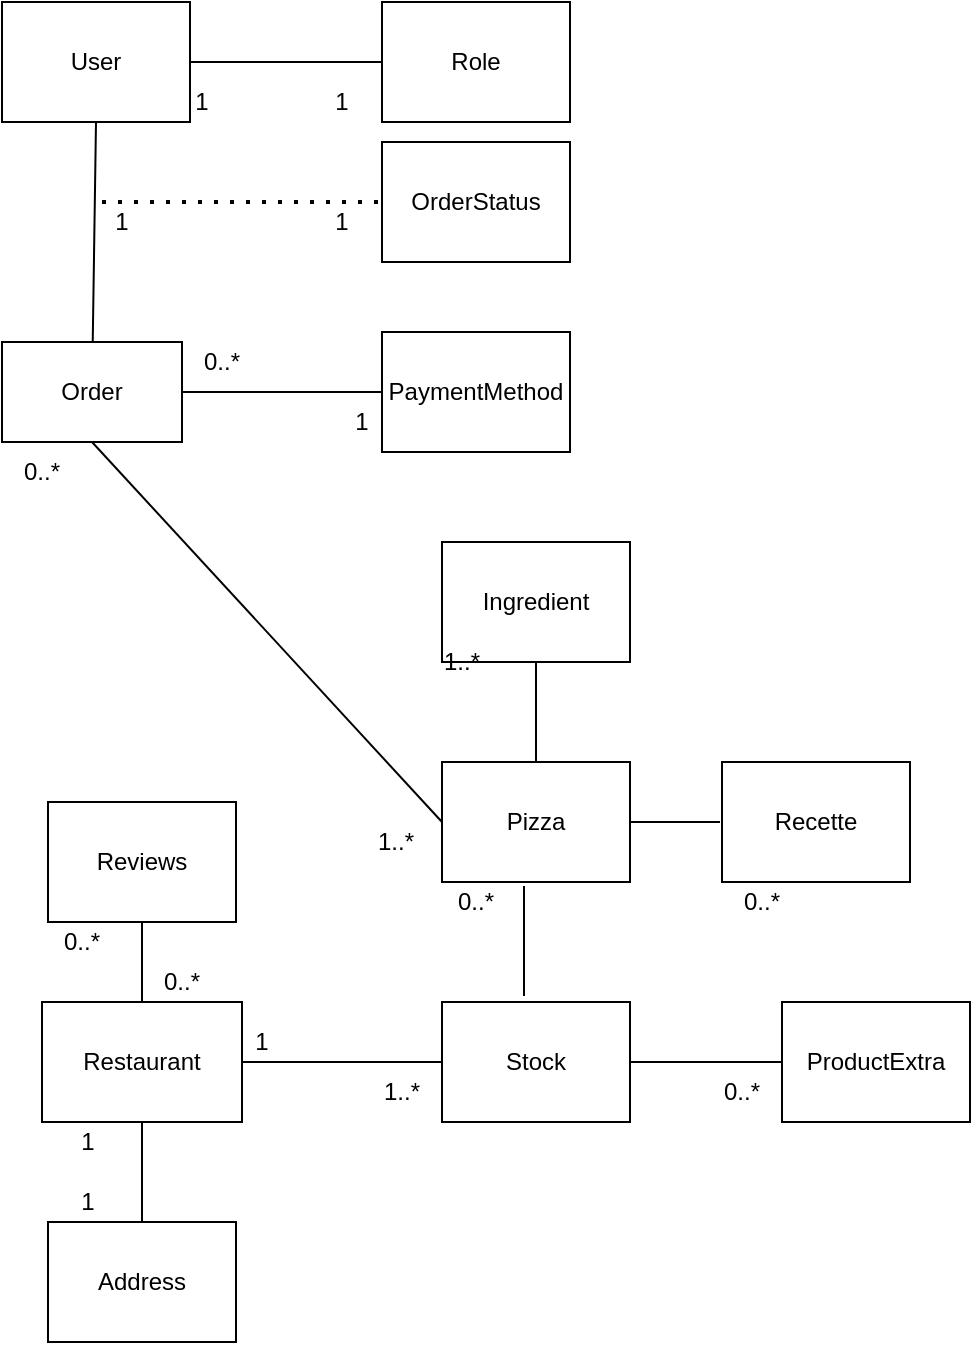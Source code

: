 <mxfile version="13.7.9" type="device"><diagram id="C5RBs43oDa-KdzZeNtuy" name="Page-1"><mxGraphModel dx="739" dy="616" grid="1" gridSize="10" guides="1" tooltips="1" connect="1" arrows="1" fold="1" page="1" pageScale="1" pageWidth="827" pageHeight="1169" math="0" shadow="0"><root><mxCell id="WIyWlLk6GJQsqaUBKTNV-0"/><mxCell id="WIyWlLk6GJQsqaUBKTNV-1" parent="WIyWlLk6GJQsqaUBKTNV-0"/><mxCell id="MqJ2paSYURDr6kIqOZ7u-1" value="Pizza" style="rounded=0;whiteSpace=wrap;html=1;" vertex="1" parent="WIyWlLk6GJQsqaUBKTNV-1"><mxGeometry x="360" y="430" width="94" height="60" as="geometry"/></mxCell><mxCell id="MqJ2paSYURDr6kIqOZ7u-2" value="Address" style="rounded=0;whiteSpace=wrap;html=1;" vertex="1" parent="WIyWlLk6GJQsqaUBKTNV-1"><mxGeometry x="163" y="660" width="94" height="60" as="geometry"/></mxCell><mxCell id="MqJ2paSYURDr6kIqOZ7u-3" value="Restaurant&lt;br&gt;" style="rounded=0;whiteSpace=wrap;html=1;" vertex="1" parent="WIyWlLk6GJQsqaUBKTNV-1"><mxGeometry x="160" y="550" width="100" height="60" as="geometry"/></mxCell><mxCell id="MqJ2paSYURDr6kIqOZ7u-4" value="ProductExtra" style="rounded=0;whiteSpace=wrap;html=1;" vertex="1" parent="WIyWlLk6GJQsqaUBKTNV-1"><mxGeometry x="530" y="550" width="94" height="60" as="geometry"/></mxCell><mxCell id="MqJ2paSYURDr6kIqOZ7u-5" value="Order" style="rounded=0;whiteSpace=wrap;html=1;" vertex="1" parent="WIyWlLk6GJQsqaUBKTNV-1"><mxGeometry x="140" y="220" width="90" height="50" as="geometry"/></mxCell><mxCell id="MqJ2paSYURDr6kIqOZ7u-6" value="OrderStatus" style="rounded=0;whiteSpace=wrap;html=1;" vertex="1" parent="WIyWlLk6GJQsqaUBKTNV-1"><mxGeometry x="330" y="120" width="94" height="60" as="geometry"/></mxCell><mxCell id="MqJ2paSYURDr6kIqOZ7u-7" value="Role" style="rounded=0;whiteSpace=wrap;html=1;" vertex="1" parent="WIyWlLk6GJQsqaUBKTNV-1"><mxGeometry x="330" y="50" width="94" height="60" as="geometry"/></mxCell><mxCell id="MqJ2paSYURDr6kIqOZ7u-8" value="Ingredient" style="rounded=0;whiteSpace=wrap;html=1;" vertex="1" parent="WIyWlLk6GJQsqaUBKTNV-1"><mxGeometry x="360" y="320" width="94" height="60" as="geometry"/></mxCell><mxCell id="MqJ2paSYURDr6kIqOZ7u-15" style="edgeStyle=orthogonalEdgeStyle;rounded=0;orthogonalLoop=1;jettySize=auto;html=1;exitX=1;exitY=0.5;exitDx=0;exitDy=0;entryX=0;entryY=0.5;entryDx=0;entryDy=0;endArrow=none;endFill=0;" edge="1" parent="WIyWlLk6GJQsqaUBKTNV-1" source="MqJ2paSYURDr6kIqOZ7u-9" target="MqJ2paSYURDr6kIqOZ7u-7"><mxGeometry relative="1" as="geometry"/></mxCell><mxCell id="MqJ2paSYURDr6kIqOZ7u-9" value="User" style="rounded=0;whiteSpace=wrap;html=1;" vertex="1" parent="WIyWlLk6GJQsqaUBKTNV-1"><mxGeometry x="140" y="50" width="94" height="60" as="geometry"/></mxCell><mxCell id="MqJ2paSYURDr6kIqOZ7u-10" value="PaymentMethod" style="rounded=0;whiteSpace=wrap;html=1;" vertex="1" parent="WIyWlLk6GJQsqaUBKTNV-1"><mxGeometry x="330" y="215" width="94" height="60" as="geometry"/></mxCell><mxCell id="MqJ2paSYURDr6kIqOZ7u-11" value="Reviews" style="rounded=0;whiteSpace=wrap;html=1;" vertex="1" parent="WIyWlLk6GJQsqaUBKTNV-1"><mxGeometry x="163" y="450" width="94" height="60" as="geometry"/></mxCell><mxCell id="MqJ2paSYURDr6kIqOZ7u-12" value="Recette" style="rounded=0;whiteSpace=wrap;html=1;" vertex="1" parent="WIyWlLk6GJQsqaUBKTNV-1"><mxGeometry x="500" y="430" width="94" height="60" as="geometry"/></mxCell><mxCell id="MqJ2paSYURDr6kIqOZ7u-13" value="Stock" style="rounded=0;whiteSpace=wrap;html=1;" vertex="1" parent="WIyWlLk6GJQsqaUBKTNV-1"><mxGeometry x="360" y="550" width="94" height="60" as="geometry"/></mxCell><mxCell id="MqJ2paSYURDr6kIqOZ7u-18" value="" style="endArrow=none;html=1;strokeColor=#000000;exitX=1;exitY=0.5;exitDx=0;exitDy=0;entryX=0;entryY=0.5;entryDx=0;entryDy=0;" edge="1" parent="WIyWlLk6GJQsqaUBKTNV-1" source="MqJ2paSYURDr6kIqOZ7u-3" target="MqJ2paSYURDr6kIqOZ7u-13"><mxGeometry width="50" height="50" relative="1" as="geometry"><mxPoint x="340" y="450" as="sourcePoint"/><mxPoint x="390" y="400" as="targetPoint"/></mxGeometry></mxCell><mxCell id="MqJ2paSYURDr6kIqOZ7u-20" value="" style="endArrow=none;html=1;strokeColor=#000000;exitX=0.5;exitY=1;exitDx=0;exitDy=0;" edge="1" parent="WIyWlLk6GJQsqaUBKTNV-1" source="MqJ2paSYURDr6kIqOZ7u-3" target="MqJ2paSYURDr6kIqOZ7u-2"><mxGeometry width="50" height="50" relative="1" as="geometry"><mxPoint x="340" y="450" as="sourcePoint"/><mxPoint x="390" y="400" as="targetPoint"/></mxGeometry></mxCell><mxCell id="MqJ2paSYURDr6kIqOZ7u-21" value="" style="endArrow=none;html=1;strokeColor=#000000;exitX=0.5;exitY=0;exitDx=0;exitDy=0;entryX=0.5;entryY=1;entryDx=0;entryDy=0;" edge="1" parent="WIyWlLk6GJQsqaUBKTNV-1" source="MqJ2paSYURDr6kIqOZ7u-3" target="MqJ2paSYURDr6kIqOZ7u-11"><mxGeometry width="50" height="50" relative="1" as="geometry"><mxPoint x="260" y="540" as="sourcePoint"/><mxPoint x="310" y="490" as="targetPoint"/></mxGeometry></mxCell><mxCell id="MqJ2paSYURDr6kIqOZ7u-22" value="" style="endArrow=none;html=1;strokeColor=#000000;entryX=0.5;entryY=1;entryDx=0;entryDy=0;" edge="1" parent="WIyWlLk6GJQsqaUBKTNV-1" source="MqJ2paSYURDr6kIqOZ7u-5" target="MqJ2paSYURDr6kIqOZ7u-9"><mxGeometry width="50" height="50" relative="1" as="geometry"><mxPoint x="370" y="290" as="sourcePoint"/><mxPoint x="420" y="240" as="targetPoint"/></mxGeometry></mxCell><mxCell id="MqJ2paSYURDr6kIqOZ7u-24" value="" style="endArrow=none;dashed=1;html=1;dashPattern=1 3;strokeWidth=2;entryX=0;entryY=0.5;entryDx=0;entryDy=0;" edge="1" parent="WIyWlLk6GJQsqaUBKTNV-1" target="MqJ2paSYURDr6kIqOZ7u-6"><mxGeometry width="50" height="50" relative="1" as="geometry"><mxPoint x="190" y="150" as="sourcePoint"/><mxPoint x="420" y="240" as="targetPoint"/></mxGeometry></mxCell><mxCell id="MqJ2paSYURDr6kIqOZ7u-25" value="" style="endArrow=none;html=1;strokeColor=#000000;exitX=1;exitY=0.5;exitDx=0;exitDy=0;entryX=0;entryY=0.5;entryDx=0;entryDy=0;" edge="1" parent="WIyWlLk6GJQsqaUBKTNV-1" source="MqJ2paSYURDr6kIqOZ7u-5" target="MqJ2paSYURDr6kIqOZ7u-10"><mxGeometry width="50" height="50" relative="1" as="geometry"><mxPoint x="370" y="290" as="sourcePoint"/><mxPoint x="420" y="240" as="targetPoint"/></mxGeometry></mxCell><mxCell id="MqJ2paSYURDr6kIqOZ7u-26" value="" style="endArrow=none;html=1;strokeColor=#000000;exitX=0.5;exitY=0;exitDx=0;exitDy=0;entryX=0.5;entryY=1;entryDx=0;entryDy=0;" edge="1" parent="WIyWlLk6GJQsqaUBKTNV-1" source="MqJ2paSYURDr6kIqOZ7u-1" target="MqJ2paSYURDr6kIqOZ7u-8"><mxGeometry width="50" height="50" relative="1" as="geometry"><mxPoint x="260" y="360" as="sourcePoint"/><mxPoint x="397" y="370" as="targetPoint"/></mxGeometry></mxCell><mxCell id="MqJ2paSYURDr6kIqOZ7u-27" value="" style="endArrow=none;html=1;strokeColor=#000000;exitX=1;exitY=0.5;exitDx=0;exitDy=0;" edge="1" parent="WIyWlLk6GJQsqaUBKTNV-1" source="MqJ2paSYURDr6kIqOZ7u-1"><mxGeometry width="50" height="50" relative="1" as="geometry"><mxPoint x="260" y="360" as="sourcePoint"/><mxPoint x="499" y="460" as="targetPoint"/></mxGeometry></mxCell><mxCell id="MqJ2paSYURDr6kIqOZ7u-28" value="" style="endArrow=none;html=1;strokeColor=#000000;entryX=0;entryY=0.5;entryDx=0;entryDy=0;exitX=1;exitY=0.5;exitDx=0;exitDy=0;" edge="1" parent="WIyWlLk6GJQsqaUBKTNV-1" source="MqJ2paSYURDr6kIqOZ7u-13" target="MqJ2paSYURDr6kIqOZ7u-4"><mxGeometry width="50" height="50" relative="1" as="geometry"><mxPoint x="264" y="450" as="sourcePoint"/><mxPoint x="314" y="400" as="targetPoint"/></mxGeometry></mxCell><mxCell id="MqJ2paSYURDr6kIqOZ7u-29" value="" style="endArrow=none;html=1;strokeColor=#000000;entryX=0.436;entryY=-0.05;entryDx=0;entryDy=0;entryPerimeter=0;" edge="1" parent="WIyWlLk6GJQsqaUBKTNV-1" target="MqJ2paSYURDr6kIqOZ7u-13"><mxGeometry width="50" height="50" relative="1" as="geometry"><mxPoint x="401" y="492" as="sourcePoint"/><mxPoint x="310" y="390" as="targetPoint"/></mxGeometry></mxCell><mxCell id="MqJ2paSYURDr6kIqOZ7u-33" value="1" style="text;html=1;strokeColor=none;fillColor=none;align=center;verticalAlign=middle;whiteSpace=wrap;rounded=0;" vertex="1" parent="WIyWlLk6GJQsqaUBKTNV-1"><mxGeometry x="180" y="150" width="40" height="20" as="geometry"/></mxCell><mxCell id="MqJ2paSYURDr6kIqOZ7u-34" value="1" style="text;html=1;strokeColor=none;fillColor=none;align=center;verticalAlign=middle;whiteSpace=wrap;rounded=0;" vertex="1" parent="WIyWlLk6GJQsqaUBKTNV-1"><mxGeometry x="290" y="150" width="40" height="20" as="geometry"/></mxCell><mxCell id="MqJ2paSYURDr6kIqOZ7u-35" value="0..*" style="text;html=1;strokeColor=none;fillColor=none;align=center;verticalAlign=middle;whiteSpace=wrap;rounded=0;" vertex="1" parent="WIyWlLk6GJQsqaUBKTNV-1"><mxGeometry x="230" y="220" width="40" height="20" as="geometry"/></mxCell><mxCell id="MqJ2paSYURDr6kIqOZ7u-36" value="1..*" style="text;html=1;strokeColor=none;fillColor=none;align=center;verticalAlign=middle;whiteSpace=wrap;rounded=0;" vertex="1" parent="WIyWlLk6GJQsqaUBKTNV-1"><mxGeometry x="350" y="370" width="40" height="20" as="geometry"/></mxCell><mxCell id="MqJ2paSYURDr6kIqOZ7u-37" value="1" style="text;html=1;strokeColor=none;fillColor=none;align=center;verticalAlign=middle;whiteSpace=wrap;rounded=0;" vertex="1" parent="WIyWlLk6GJQsqaUBKTNV-1"><mxGeometry x="163" y="610" width="40" height="20" as="geometry"/></mxCell><mxCell id="MqJ2paSYURDr6kIqOZ7u-38" value="1" style="text;html=1;strokeColor=none;fillColor=none;align=center;verticalAlign=middle;whiteSpace=wrap;rounded=0;" vertex="1" parent="WIyWlLk6GJQsqaUBKTNV-1"><mxGeometry x="163" y="640" width="40" height="20" as="geometry"/></mxCell><mxCell id="MqJ2paSYURDr6kIqOZ7u-39" value="0..*" style="text;html=1;strokeColor=none;fillColor=none;align=center;verticalAlign=middle;whiteSpace=wrap;rounded=0;" vertex="1" parent="WIyWlLk6GJQsqaUBKTNV-1"><mxGeometry x="160" y="510" width="40" height="20" as="geometry"/></mxCell><mxCell id="MqJ2paSYURDr6kIqOZ7u-40" value="0..*" style="text;html=1;strokeColor=none;fillColor=none;align=center;verticalAlign=middle;whiteSpace=wrap;rounded=0;" vertex="1" parent="WIyWlLk6GJQsqaUBKTNV-1"><mxGeometry x="210" y="530" width="40" height="20" as="geometry"/></mxCell><mxCell id="MqJ2paSYURDr6kIqOZ7u-41" value="1..*" style="text;html=1;strokeColor=none;fillColor=none;align=center;verticalAlign=middle;whiteSpace=wrap;rounded=0;" vertex="1" parent="WIyWlLk6GJQsqaUBKTNV-1"><mxGeometry x="320" y="585" width="40" height="20" as="geometry"/></mxCell><mxCell id="MqJ2paSYURDr6kIqOZ7u-42" value="1" style="text;html=1;strokeColor=none;fillColor=none;align=center;verticalAlign=middle;whiteSpace=wrap;rounded=0;" vertex="1" parent="WIyWlLk6GJQsqaUBKTNV-1"><mxGeometry x="250" y="560" width="40" height="20" as="geometry"/></mxCell><mxCell id="MqJ2paSYURDr6kIqOZ7u-43" value="0..*" style="text;html=1;strokeColor=none;fillColor=none;align=center;verticalAlign=middle;whiteSpace=wrap;rounded=0;" vertex="1" parent="WIyWlLk6GJQsqaUBKTNV-1"><mxGeometry x="490" y="585" width="40" height="20" as="geometry"/></mxCell><mxCell id="MqJ2paSYURDr6kIqOZ7u-44" value="0..*" style="text;html=1;strokeColor=none;fillColor=none;align=center;verticalAlign=middle;whiteSpace=wrap;rounded=0;" vertex="1" parent="WIyWlLk6GJQsqaUBKTNV-1"><mxGeometry x="357" y="490" width="40" height="20" as="geometry"/></mxCell><mxCell id="MqJ2paSYURDr6kIqOZ7u-45" value="0..*" style="text;html=1;strokeColor=none;fillColor=none;align=center;verticalAlign=middle;whiteSpace=wrap;rounded=0;" vertex="1" parent="WIyWlLk6GJQsqaUBKTNV-1"><mxGeometry x="500" y="490" width="40" height="20" as="geometry"/></mxCell><mxCell id="MqJ2paSYURDr6kIqOZ7u-46" value="1" style="text;html=1;strokeColor=none;fillColor=none;align=center;verticalAlign=middle;whiteSpace=wrap;rounded=0;" vertex="1" parent="WIyWlLk6GJQsqaUBKTNV-1"><mxGeometry x="300" y="250" width="40" height="20" as="geometry"/></mxCell><mxCell id="MqJ2paSYURDr6kIqOZ7u-47" value="1" style="text;html=1;strokeColor=none;fillColor=none;align=center;verticalAlign=middle;whiteSpace=wrap;rounded=0;" vertex="1" parent="WIyWlLk6GJQsqaUBKTNV-1"><mxGeometry x="220" y="90" width="40" height="20" as="geometry"/></mxCell><mxCell id="MqJ2paSYURDr6kIqOZ7u-48" value="1" style="text;html=1;strokeColor=none;fillColor=none;align=center;verticalAlign=middle;whiteSpace=wrap;rounded=0;" vertex="1" parent="WIyWlLk6GJQsqaUBKTNV-1"><mxGeometry x="290" y="90" width="40" height="20" as="geometry"/></mxCell><mxCell id="MqJ2paSYURDr6kIqOZ7u-50" value="" style="endArrow=none;html=1;strokeColor=#000000;entryX=0.5;entryY=1;entryDx=0;entryDy=0;exitX=0;exitY=0.5;exitDx=0;exitDy=0;" edge="1" parent="WIyWlLk6GJQsqaUBKTNV-1" source="MqJ2paSYURDr6kIqOZ7u-1" target="MqJ2paSYURDr6kIqOZ7u-5"><mxGeometry width="50" height="50" relative="1" as="geometry"><mxPoint x="260" y="410" as="sourcePoint"/><mxPoint x="310" y="360" as="targetPoint"/></mxGeometry></mxCell><mxCell id="MqJ2paSYURDr6kIqOZ7u-51" value="0..*" style="text;html=1;strokeColor=none;fillColor=none;align=center;verticalAlign=middle;whiteSpace=wrap;rounded=0;" vertex="1" parent="WIyWlLk6GJQsqaUBKTNV-1"><mxGeometry x="140" y="275" width="40" height="20" as="geometry"/></mxCell><mxCell id="MqJ2paSYURDr6kIqOZ7u-52" value="1..*" style="text;html=1;strokeColor=none;fillColor=none;align=center;verticalAlign=middle;whiteSpace=wrap;rounded=0;" vertex="1" parent="WIyWlLk6GJQsqaUBKTNV-1"><mxGeometry x="317" y="460" width="40" height="20" as="geometry"/></mxCell></root></mxGraphModel></diagram></mxfile>